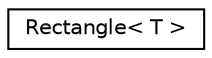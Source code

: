 digraph "Graphical Class Hierarchy"
{
  edge [fontname="Helvetica",fontsize="10",labelfontname="Helvetica",labelfontsize="10"];
  node [fontname="Helvetica",fontsize="10",shape=record];
  rankdir="LR";
  Node0 [label="Rectangle\< T \>",height=0.2,width=0.4,color="black", fillcolor="white", style="filled",URL="$classRectangle.html"];
}
